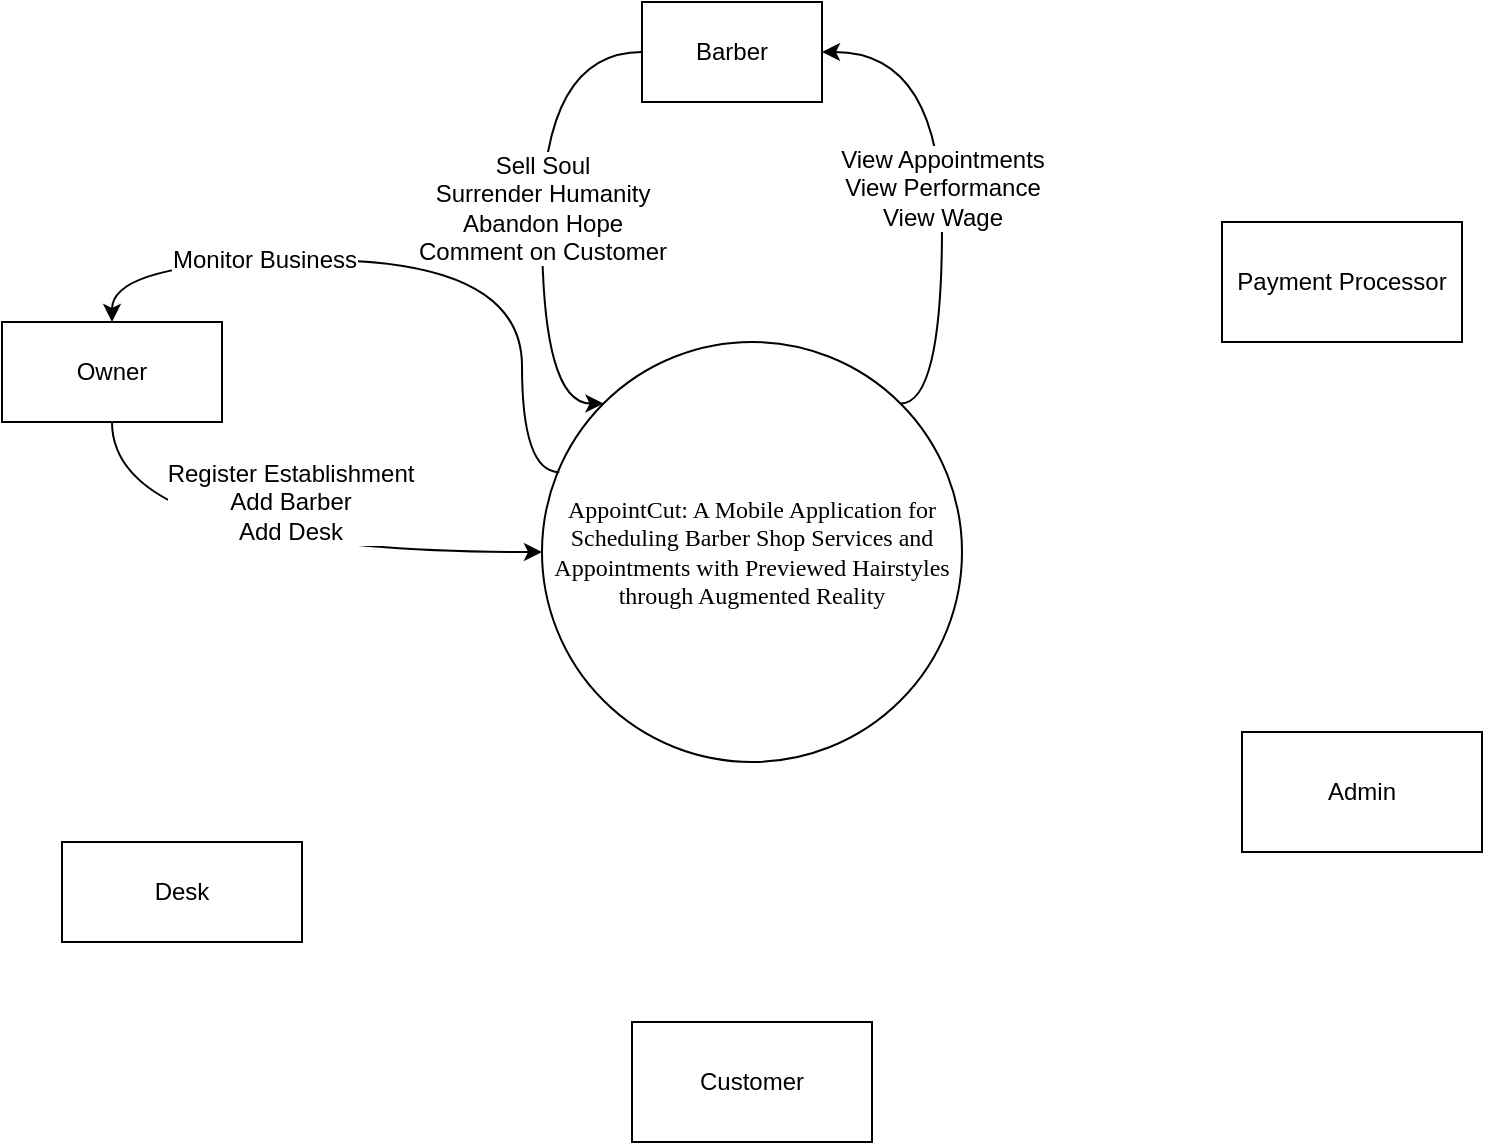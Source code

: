 <mxfile version="15.5.0" type="github">
  <diagram id="QcfeCgYC6YROvoQcwezy" name="Page-1">
    <mxGraphModel dx="723" dy="410" grid="1" gridSize="10" guides="1" tooltips="1" connect="1" arrows="1" fold="1" page="1" pageScale="1" pageWidth="850" pageHeight="1100" math="0" shadow="0">
      <root>
        <mxCell id="0" />
        <mxCell id="1" parent="0" />
        <mxCell id="eU8hsQ7OFh6PPx2WCGZC-1" value="&lt;font style=&quot;font-size: 12px&quot;&gt;&lt;span style=&quot;font-family: &amp;#34;times new roman&amp;#34; ; color: rgb(0 , 0 , 0) ; background-color: transparent ; font-style: normal ; font-variant: normal ; text-decoration: none ; vertical-align: baseline&quot; id=&quot;docs-internal-guid-279cb4f7-7fff-44b1-516b-acc277abbe0b&quot;&gt;AppointCut: A Mobile Application for Scheduling Barber Shop Services and Appointments with Previewed Hairstyles through Augmented Reality&lt;/span&gt;&lt;/font&gt;" style="ellipse;whiteSpace=wrap;html=1;aspect=fixed;" vertex="1" parent="1">
          <mxGeometry x="310" y="220" width="210" height="210" as="geometry" />
        </mxCell>
        <mxCell id="eU8hsQ7OFh6PPx2WCGZC-3" value="Owner" style="rounded=0;whiteSpace=wrap;html=1;fontSize=12;" vertex="1" parent="1">
          <mxGeometry x="40" y="210" width="110" height="50" as="geometry" />
        </mxCell>
        <mxCell id="eU8hsQ7OFh6PPx2WCGZC-4" value="Desk" style="rounded=0;whiteSpace=wrap;html=1;fontSize=12;" vertex="1" parent="1">
          <mxGeometry x="70" y="470" width="120" height="50" as="geometry" />
        </mxCell>
        <mxCell id="eU8hsQ7OFh6PPx2WCGZC-5" value="Barber" style="rounded=0;whiteSpace=wrap;html=1;fontSize=12;" vertex="1" parent="1">
          <mxGeometry x="360" y="50" width="90" height="50" as="geometry" />
        </mxCell>
        <mxCell id="eU8hsQ7OFh6PPx2WCGZC-6" value="Customer" style="rounded=0;whiteSpace=wrap;html=1;fontSize=12;" vertex="1" parent="1">
          <mxGeometry x="355" y="560" width="120" height="60" as="geometry" />
        </mxCell>
        <mxCell id="eU8hsQ7OFh6PPx2WCGZC-7" value="Admin" style="rounded=0;whiteSpace=wrap;html=1;fontSize=12;" vertex="1" parent="1">
          <mxGeometry x="660" y="415" width="120" height="60" as="geometry" />
        </mxCell>
        <mxCell id="eU8hsQ7OFh6PPx2WCGZC-8" value="Payment Processor" style="rounded=0;whiteSpace=wrap;html=1;fontSize=12;" vertex="1" parent="1">
          <mxGeometry x="650" y="160" width="120" height="60" as="geometry" />
        </mxCell>
        <mxCell id="eU8hsQ7OFh6PPx2WCGZC-13" value="Monitor Business" style="curved=1;endArrow=classic;html=1;rounded=0;fontSize=12;edgeStyle=orthogonalEdgeStyle;entryDx=0;entryDy=0;exitDx=0;exitDy=0;exitPerimeter=0;entryX=0.5;entryY=0;exitX=0.041;exitY=0.31;" edge="1" parent="1" source="eU8hsQ7OFh6PPx2WCGZC-1" target="eU8hsQ7OFh6PPx2WCGZC-3">
          <mxGeometry x="0.408" width="50" height="50" relative="1" as="geometry">
            <mxPoint x="270" y="230" as="sourcePoint" />
            <mxPoint x="320" y="180" as="targetPoint" />
            <Array as="points">
              <mxPoint x="300" y="179" />
              <mxPoint x="95" y="179" />
            </Array>
            <mxPoint as="offset" />
          </mxGeometry>
        </mxCell>
        <mxCell id="eU8hsQ7OFh6PPx2WCGZC-14" value="&lt;div&gt;Register Establishment&lt;br&gt;&lt;/div&gt;&lt;div&gt;Add Barber&lt;/div&gt;&lt;div&gt;Add Desk&lt;br&gt;&lt;/div&gt;" style="curved=1;endArrow=classic;html=1;rounded=0;fontSize=12;edgeStyle=orthogonalEdgeStyle;entryX=0;entryY=0.5;entryDx=0;entryDy=0;exitX=0.5;exitY=1;exitDx=0;exitDy=0;" edge="1" parent="1" source="eU8hsQ7OFh6PPx2WCGZC-3" target="eU8hsQ7OFh6PPx2WCGZC-1">
          <mxGeometry x="0.097" y="25" width="50" height="50" relative="1" as="geometry">
            <mxPoint x="160" y="360" as="sourcePoint" />
            <mxPoint x="300" y="330" as="targetPoint" />
            <mxPoint as="offset" />
          </mxGeometry>
        </mxCell>
        <mxCell id="eU8hsQ7OFh6PPx2WCGZC-15" value="&lt;div&gt;View Appointments&lt;/div&gt;&lt;div&gt;View Performance&lt;/div&gt;&lt;div&gt;View Wage&lt;br&gt;&lt;/div&gt;" style="curved=1;endArrow=classic;html=1;rounded=0;fontSize=12;edgeStyle=orthogonalEdgeStyle;entryX=1;entryY=0.5;entryDx=0;entryDy=0;exitX=1;exitY=0;exitDx=0;exitDy=0;" edge="1" parent="1" source="eU8hsQ7OFh6PPx2WCGZC-1" target="eU8hsQ7OFh6PPx2WCGZC-5">
          <mxGeometry width="50" height="50" relative="1" as="geometry">
            <mxPoint x="490" y="180" as="sourcePoint" />
            <mxPoint x="540" y="130" as="targetPoint" />
            <Array as="points">
              <mxPoint x="510" y="251" />
              <mxPoint x="510" y="75" />
            </Array>
          </mxGeometry>
        </mxCell>
        <mxCell id="eU8hsQ7OFh6PPx2WCGZC-17" value="&lt;div&gt;Sell Soul&lt;/div&gt;&lt;div&gt;Surrender Humanity&lt;/div&gt;&lt;div&gt;Abandon Hope&lt;/div&gt;&lt;div&gt;Comment on Customer&lt;br&gt;&lt;/div&gt;" style="curved=1;endArrow=none;html=1;rounded=0;fontSize=12;edgeStyle=orthogonalEdgeStyle;exitX=0;exitY=0;exitDx=0;exitDy=0;startArrow=classic;startFill=1;endFill=0;" edge="1" parent="1" source="eU8hsQ7OFh6PPx2WCGZC-1" target="eU8hsQ7OFh6PPx2WCGZC-5">
          <mxGeometry width="50" height="50" relative="1" as="geometry">
            <mxPoint x="240" y="140" as="sourcePoint" />
            <mxPoint x="290" y="90" as="targetPoint" />
            <Array as="points">
              <mxPoint x="310" y="251" />
              <mxPoint x="290" y="75" />
            </Array>
          </mxGeometry>
        </mxCell>
      </root>
    </mxGraphModel>
  </diagram>
</mxfile>
